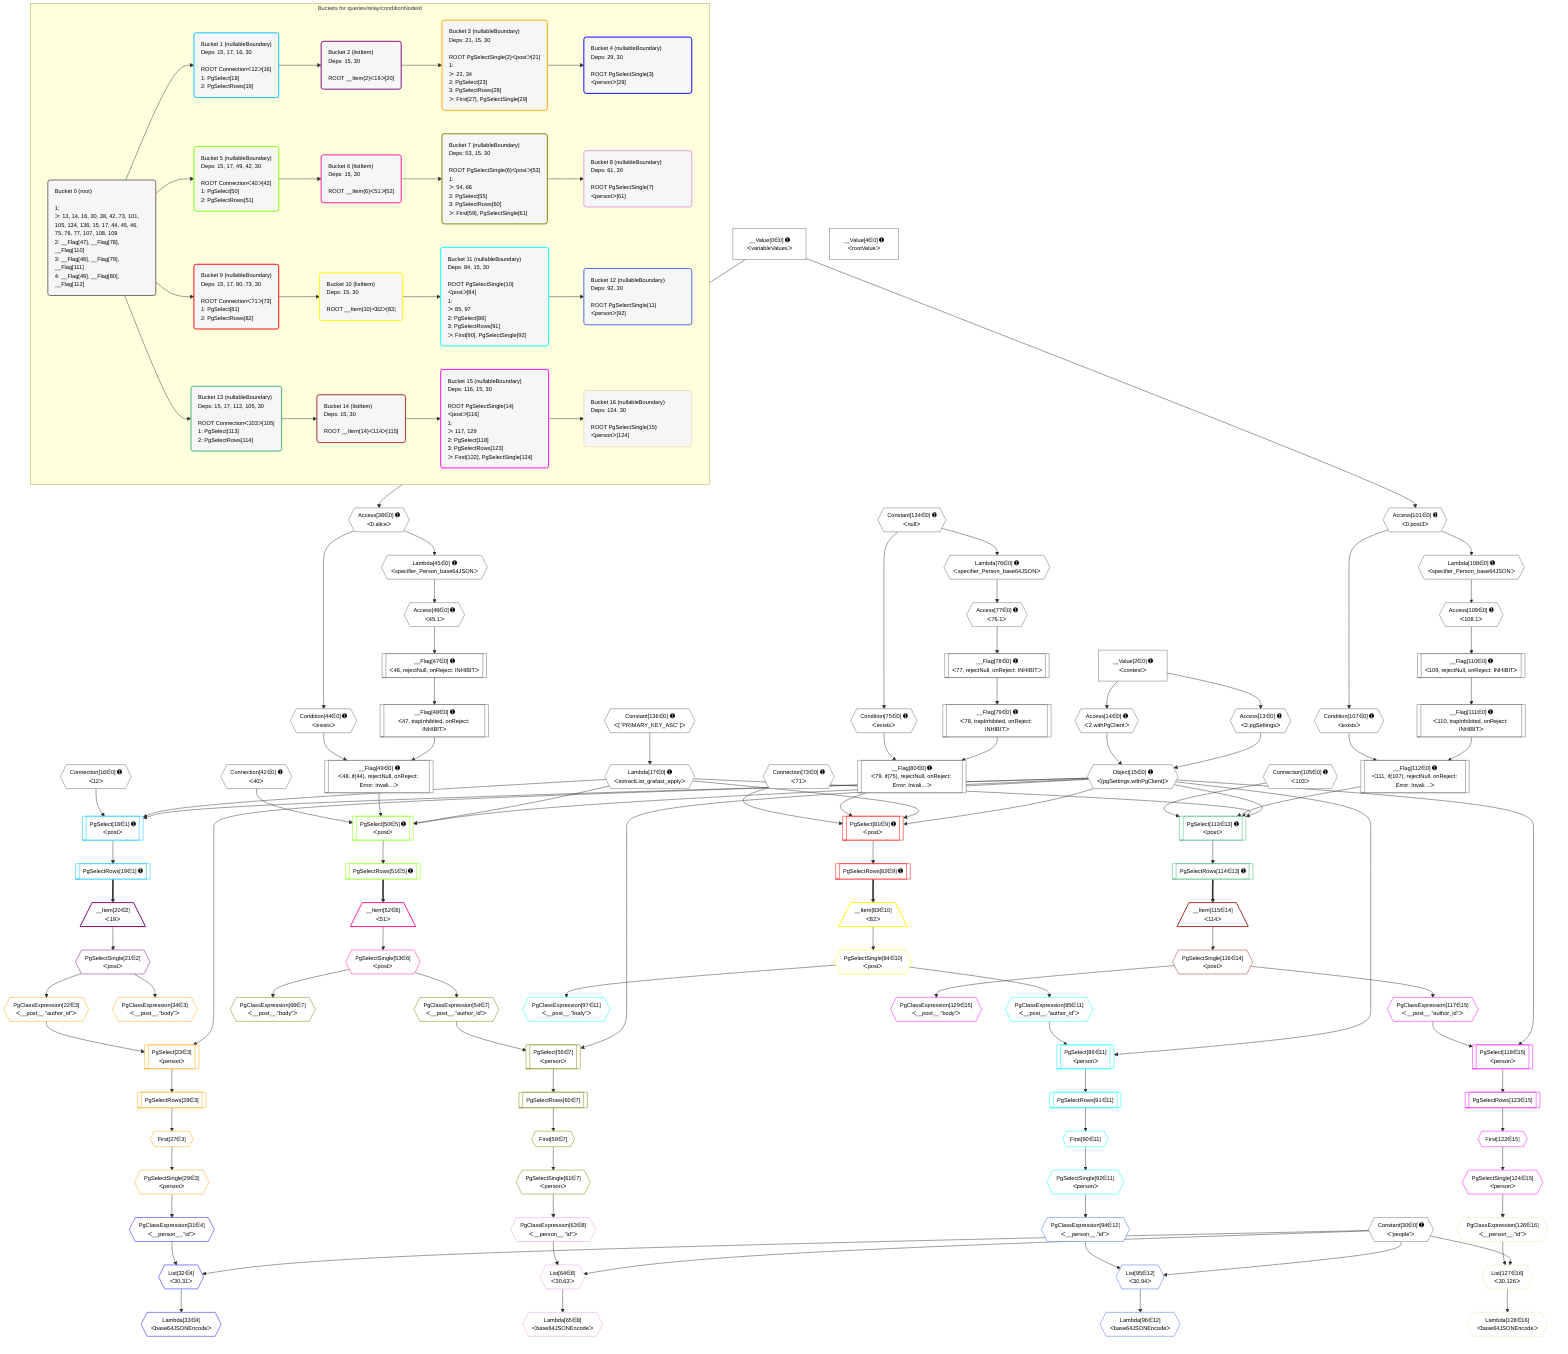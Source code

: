 %%{init: {'themeVariables': { 'fontSize': '12px'}}}%%
graph TD
    classDef path fill:#eee,stroke:#000,color:#000
    classDef plan fill:#fff,stroke-width:1px,color:#000
    classDef itemplan fill:#fff,stroke-width:2px,color:#000
    classDef unbatchedplan fill:#dff,stroke-width:1px,color:#000
    classDef sideeffectplan fill:#fcc,stroke-width:2px,color:#000
    classDef bucket fill:#f6f6f6,color:#000,stroke-width:2px,text-align:left


    %% plan dependencies
    Object15{{"Object[15∈0] ➊<br />ᐸ{pgSettings,withPgClient}ᐳ"}}:::plan
    Access13{{"Access[13∈0] ➊<br />ᐸ2.pgSettingsᐳ"}}:::plan
    Access14{{"Access[14∈0] ➊<br />ᐸ2.withPgClientᐳ"}}:::plan
    Access13 & Access14 --> Object15
    __Flag49[["__Flag[49∈0] ➊<br />ᐸ48, if(44), rejectNull, onReject: Error: Invali…ᐳ"]]:::plan
    __Flag48[["__Flag[48∈0] ➊<br />ᐸ47, trapInhibited, onReject: INHIBITᐳ"]]:::plan
    Condition44{{"Condition[44∈0] ➊<br />ᐸexistsᐳ"}}:::plan
    __Flag48 & Condition44 --> __Flag49
    __Flag80[["__Flag[80∈0] ➊<br />ᐸ79, if(75), rejectNull, onReject: Error: Invali…ᐳ"]]:::plan
    __Flag79[["__Flag[79∈0] ➊<br />ᐸ78, trapInhibited, onReject: INHIBITᐳ"]]:::plan
    Condition75{{"Condition[75∈0] ➊<br />ᐸexistsᐳ"}}:::plan
    __Flag79 & Condition75 --> __Flag80
    __Flag112[["__Flag[112∈0] ➊<br />ᐸ111, if(107), rejectNull, onReject: Error: Invali…ᐳ"]]:::plan
    __Flag111[["__Flag[111∈0] ➊<br />ᐸ110, trapInhibited, onReject: INHIBITᐳ"]]:::plan
    Condition107{{"Condition[107∈0] ➊<br />ᐸexistsᐳ"}}:::plan
    __Flag111 & Condition107 --> __Flag112
    __Value2["__Value[2∈0] ➊<br />ᐸcontextᐳ"]:::plan
    __Value2 --> Access13
    __Value2 --> Access14
    Lambda17{{"Lambda[17∈0] ➊<br />ᐸextractList_grafast_applyᐳ"}}:::plan
    Constant136{{"Constant[136∈0] ➊<br />ᐸ[ 'PRIMARY_KEY_ASC' ]ᐳ"}}:::plan
    Constant136 --> Lambda17
    Access38{{"Access[38∈0] ➊<br />ᐸ0.aliceᐳ"}}:::plan
    __Value0["__Value[0∈0] ➊<br />ᐸvariableValuesᐳ"]:::plan
    __Value0 --> Access38
    Access38 --> Condition44
    Lambda45{{"Lambda[45∈0] ➊<br />ᐸspecifier_Person_base64JSONᐳ"}}:::plan
    Access38 --> Lambda45
    Access46{{"Access[46∈0] ➊<br />ᐸ45.1ᐳ"}}:::plan
    Lambda45 --> Access46
    __Flag47[["__Flag[47∈0] ➊<br />ᐸ46, rejectNull, onReject: INHIBITᐳ"]]:::plan
    Access46 --> __Flag47
    __Flag47 --> __Flag48
    Constant134{{"Constant[134∈0] ➊<br />ᐸnullᐳ"}}:::plan
    Constant134 --> Condition75
    Lambda76{{"Lambda[76∈0] ➊<br />ᐸspecifier_Person_base64JSONᐳ"}}:::plan
    Constant134 --> Lambda76
    Access77{{"Access[77∈0] ➊<br />ᐸ76.1ᐳ"}}:::plan
    Lambda76 --> Access77
    __Flag78[["__Flag[78∈0] ➊<br />ᐸ77, rejectNull, onReject: INHIBITᐳ"]]:::plan
    Access77 --> __Flag78
    __Flag78 --> __Flag79
    Access101{{"Access[101∈0] ➊<br />ᐸ0.post3ᐳ"}}:::plan
    __Value0 --> Access101
    Access101 --> Condition107
    Lambda108{{"Lambda[108∈0] ➊<br />ᐸspecifier_Person_base64JSONᐳ"}}:::plan
    Access101 --> Lambda108
    Access109{{"Access[109∈0] ➊<br />ᐸ108.1ᐳ"}}:::plan
    Lambda108 --> Access109
    __Flag110[["__Flag[110∈0] ➊<br />ᐸ109, rejectNull, onReject: INHIBITᐳ"]]:::plan
    Access109 --> __Flag110
    __Flag110 --> __Flag111
    __Value4["__Value[4∈0] ➊<br />ᐸrootValueᐳ"]:::plan
    Connection16{{"Connection[16∈0] ➊<br />ᐸ12ᐳ"}}:::plan
    Constant30{{"Constant[30∈0] ➊<br />ᐸ'people'ᐳ"}}:::plan
    Connection42{{"Connection[42∈0] ➊<br />ᐸ40ᐳ"}}:::plan
    Connection73{{"Connection[73∈0] ➊<br />ᐸ71ᐳ"}}:::plan
    Connection105{{"Connection[105∈0] ➊<br />ᐸ103ᐳ"}}:::plan
    PgSelect18[["PgSelect[18∈1] ➊<br />ᐸpostᐳ"]]:::plan
    Object15 & Lambda17 & Connection16 --> PgSelect18
    PgSelectRows19[["PgSelectRows[19∈1] ➊"]]:::plan
    PgSelect18 --> PgSelectRows19
    __Item20[/"__Item[20∈2]<br />ᐸ19ᐳ"\]:::itemplan
    PgSelectRows19 ==> __Item20
    PgSelectSingle21{{"PgSelectSingle[21∈2]<br />ᐸpostᐳ"}}:::plan
    __Item20 --> PgSelectSingle21
    PgSelect23[["PgSelect[23∈3]<br />ᐸpersonᐳ"]]:::plan
    PgClassExpression22{{"PgClassExpression[22∈3]<br />ᐸ__post__.”author_id”ᐳ"}}:::plan
    Object15 & PgClassExpression22 --> PgSelect23
    PgSelectSingle21 --> PgClassExpression22
    First27{{"First[27∈3]"}}:::plan
    PgSelectRows28[["PgSelectRows[28∈3]"]]:::plan
    PgSelectRows28 --> First27
    PgSelect23 --> PgSelectRows28
    PgSelectSingle29{{"PgSelectSingle[29∈3]<br />ᐸpersonᐳ"}}:::plan
    First27 --> PgSelectSingle29
    PgClassExpression34{{"PgClassExpression[34∈3]<br />ᐸ__post__.”body”ᐳ"}}:::plan
    PgSelectSingle21 --> PgClassExpression34
    List32{{"List[32∈4]<br />ᐸ30,31ᐳ"}}:::plan
    PgClassExpression31{{"PgClassExpression[31∈4]<br />ᐸ__person__.”id”ᐳ"}}:::plan
    Constant30 & PgClassExpression31 --> List32
    PgSelectSingle29 --> PgClassExpression31
    Lambda33{{"Lambda[33∈4]<br />ᐸbase64JSONEncodeᐳ"}}:::plan
    List32 --> Lambda33
    PgSelect50[["PgSelect[50∈5] ➊<br />ᐸpostᐳ"]]:::plan
    Object15 & Lambda17 & __Flag49 & Connection42 --> PgSelect50
    PgSelectRows51[["PgSelectRows[51∈5] ➊"]]:::plan
    PgSelect50 --> PgSelectRows51
    __Item52[/"__Item[52∈6]<br />ᐸ51ᐳ"\]:::itemplan
    PgSelectRows51 ==> __Item52
    PgSelectSingle53{{"PgSelectSingle[53∈6]<br />ᐸpostᐳ"}}:::plan
    __Item52 --> PgSelectSingle53
    PgSelect55[["PgSelect[55∈7]<br />ᐸpersonᐳ"]]:::plan
    PgClassExpression54{{"PgClassExpression[54∈7]<br />ᐸ__post__.”author_id”ᐳ"}}:::plan
    Object15 & PgClassExpression54 --> PgSelect55
    PgSelectSingle53 --> PgClassExpression54
    First59{{"First[59∈7]"}}:::plan
    PgSelectRows60[["PgSelectRows[60∈7]"]]:::plan
    PgSelectRows60 --> First59
    PgSelect55 --> PgSelectRows60
    PgSelectSingle61{{"PgSelectSingle[61∈7]<br />ᐸpersonᐳ"}}:::plan
    First59 --> PgSelectSingle61
    PgClassExpression66{{"PgClassExpression[66∈7]<br />ᐸ__post__.”body”ᐳ"}}:::plan
    PgSelectSingle53 --> PgClassExpression66
    List64{{"List[64∈8]<br />ᐸ30,63ᐳ"}}:::plan
    PgClassExpression63{{"PgClassExpression[63∈8]<br />ᐸ__person__.”id”ᐳ"}}:::plan
    Constant30 & PgClassExpression63 --> List64
    PgSelectSingle61 --> PgClassExpression63
    Lambda65{{"Lambda[65∈8]<br />ᐸbase64JSONEncodeᐳ"}}:::plan
    List64 --> Lambda65
    PgSelect81[["PgSelect[81∈9] ➊<br />ᐸpostᐳ"]]:::plan
    Object15 & Lambda17 & __Flag80 & Connection73 --> PgSelect81
    PgSelectRows82[["PgSelectRows[82∈9] ➊"]]:::plan
    PgSelect81 --> PgSelectRows82
    __Item83[/"__Item[83∈10]<br />ᐸ82ᐳ"\]:::itemplan
    PgSelectRows82 ==> __Item83
    PgSelectSingle84{{"PgSelectSingle[84∈10]<br />ᐸpostᐳ"}}:::plan
    __Item83 --> PgSelectSingle84
    PgSelect86[["PgSelect[86∈11]<br />ᐸpersonᐳ"]]:::plan
    PgClassExpression85{{"PgClassExpression[85∈11]<br />ᐸ__post__.”author_id”ᐳ"}}:::plan
    Object15 & PgClassExpression85 --> PgSelect86
    PgSelectSingle84 --> PgClassExpression85
    First90{{"First[90∈11]"}}:::plan
    PgSelectRows91[["PgSelectRows[91∈11]"]]:::plan
    PgSelectRows91 --> First90
    PgSelect86 --> PgSelectRows91
    PgSelectSingle92{{"PgSelectSingle[92∈11]<br />ᐸpersonᐳ"}}:::plan
    First90 --> PgSelectSingle92
    PgClassExpression97{{"PgClassExpression[97∈11]<br />ᐸ__post__.”body”ᐳ"}}:::plan
    PgSelectSingle84 --> PgClassExpression97
    List95{{"List[95∈12]<br />ᐸ30,94ᐳ"}}:::plan
    PgClassExpression94{{"PgClassExpression[94∈12]<br />ᐸ__person__.”id”ᐳ"}}:::plan
    Constant30 & PgClassExpression94 --> List95
    PgSelectSingle92 --> PgClassExpression94
    Lambda96{{"Lambda[96∈12]<br />ᐸbase64JSONEncodeᐳ"}}:::plan
    List95 --> Lambda96
    PgSelect113[["PgSelect[113∈13] ➊<br />ᐸpostᐳ"]]:::plan
    Object15 & Lambda17 & __Flag112 & Connection105 --> PgSelect113
    PgSelectRows114[["PgSelectRows[114∈13] ➊"]]:::plan
    PgSelect113 --> PgSelectRows114
    __Item115[/"__Item[115∈14]<br />ᐸ114ᐳ"\]:::itemplan
    PgSelectRows114 ==> __Item115
    PgSelectSingle116{{"PgSelectSingle[116∈14]<br />ᐸpostᐳ"}}:::plan
    __Item115 --> PgSelectSingle116
    PgSelect118[["PgSelect[118∈15]<br />ᐸpersonᐳ"]]:::plan
    PgClassExpression117{{"PgClassExpression[117∈15]<br />ᐸ__post__.”author_id”ᐳ"}}:::plan
    Object15 & PgClassExpression117 --> PgSelect118
    PgSelectSingle116 --> PgClassExpression117
    First122{{"First[122∈15]"}}:::plan
    PgSelectRows123[["PgSelectRows[123∈15]"]]:::plan
    PgSelectRows123 --> First122
    PgSelect118 --> PgSelectRows123
    PgSelectSingle124{{"PgSelectSingle[124∈15]<br />ᐸpersonᐳ"}}:::plan
    First122 --> PgSelectSingle124
    PgClassExpression129{{"PgClassExpression[129∈15]<br />ᐸ__post__.”body”ᐳ"}}:::plan
    PgSelectSingle116 --> PgClassExpression129
    List127{{"List[127∈16]<br />ᐸ30,126ᐳ"}}:::plan
    PgClassExpression126{{"PgClassExpression[126∈16]<br />ᐸ__person__.”id”ᐳ"}}:::plan
    Constant30 & PgClassExpression126 --> List127
    PgSelectSingle124 --> PgClassExpression126
    Lambda128{{"Lambda[128∈16]<br />ᐸbase64JSONEncodeᐳ"}}:::plan
    List127 --> Lambda128

    %% define steps

    subgraph "Buckets for queries/relay/conditionNodeId"
    Bucket0("Bucket 0 (root)<br /><br />1: <br />ᐳ: 13, 14, 16, 30, 38, 42, 73, 101, 105, 134, 136, 15, 17, 44, 45, 46, 75, 76, 77, 107, 108, 109<br />2: __Flag[47], __Flag[78], __Flag[110]<br />3: __Flag[48], __Flag[79], __Flag[111]<br />4: __Flag[49], __Flag[80], __Flag[112]"):::bucket
    classDef bucket0 stroke:#696969
    class Bucket0,__Value0,__Value2,__Value4,Access13,Access14,Object15,Connection16,Lambda17,Constant30,Access38,Connection42,Condition44,Lambda45,Access46,__Flag47,__Flag48,__Flag49,Connection73,Condition75,Lambda76,Access77,__Flag78,__Flag79,__Flag80,Access101,Connection105,Condition107,Lambda108,Access109,__Flag110,__Flag111,__Flag112,Constant134,Constant136 bucket0
    Bucket1("Bucket 1 (nullableBoundary)<br />Deps: 15, 17, 16, 30<br /><br />ROOT Connectionᐸ12ᐳ[16]<br />1: PgSelect[18]<br />2: PgSelectRows[19]"):::bucket
    classDef bucket1 stroke:#00bfff
    class Bucket1,PgSelect18,PgSelectRows19 bucket1
    Bucket2("Bucket 2 (listItem)<br />Deps: 15, 30<br /><br />ROOT __Item{2}ᐸ19ᐳ[20]"):::bucket
    classDef bucket2 stroke:#7f007f
    class Bucket2,__Item20,PgSelectSingle21 bucket2
    Bucket3("Bucket 3 (nullableBoundary)<br />Deps: 21, 15, 30<br /><br />ROOT PgSelectSingle{2}ᐸpostᐳ[21]<br />1: <br />ᐳ: 22, 34<br />2: PgSelect[23]<br />3: PgSelectRows[28]<br />ᐳ: First[27], PgSelectSingle[29]"):::bucket
    classDef bucket3 stroke:#ffa500
    class Bucket3,PgClassExpression22,PgSelect23,First27,PgSelectRows28,PgSelectSingle29,PgClassExpression34 bucket3
    Bucket4("Bucket 4 (nullableBoundary)<br />Deps: 29, 30<br /><br />ROOT PgSelectSingle{3}ᐸpersonᐳ[29]"):::bucket
    classDef bucket4 stroke:#0000ff
    class Bucket4,PgClassExpression31,List32,Lambda33 bucket4
    Bucket5("Bucket 5 (nullableBoundary)<br />Deps: 15, 17, 49, 42, 30<br /><br />ROOT Connectionᐸ40ᐳ[42]<br />1: PgSelect[50]<br />2: PgSelectRows[51]"):::bucket
    classDef bucket5 stroke:#7fff00
    class Bucket5,PgSelect50,PgSelectRows51 bucket5
    Bucket6("Bucket 6 (listItem)<br />Deps: 15, 30<br /><br />ROOT __Item{6}ᐸ51ᐳ[52]"):::bucket
    classDef bucket6 stroke:#ff1493
    class Bucket6,__Item52,PgSelectSingle53 bucket6
    Bucket7("Bucket 7 (nullableBoundary)<br />Deps: 53, 15, 30<br /><br />ROOT PgSelectSingle{6}ᐸpostᐳ[53]<br />1: <br />ᐳ: 54, 66<br />2: PgSelect[55]<br />3: PgSelectRows[60]<br />ᐳ: First[59], PgSelectSingle[61]"):::bucket
    classDef bucket7 stroke:#808000
    class Bucket7,PgClassExpression54,PgSelect55,First59,PgSelectRows60,PgSelectSingle61,PgClassExpression66 bucket7
    Bucket8("Bucket 8 (nullableBoundary)<br />Deps: 61, 30<br /><br />ROOT PgSelectSingle{7}ᐸpersonᐳ[61]"):::bucket
    classDef bucket8 stroke:#dda0dd
    class Bucket8,PgClassExpression63,List64,Lambda65 bucket8
    Bucket9("Bucket 9 (nullableBoundary)<br />Deps: 15, 17, 80, 73, 30<br /><br />ROOT Connectionᐸ71ᐳ[73]<br />1: PgSelect[81]<br />2: PgSelectRows[82]"):::bucket
    classDef bucket9 stroke:#ff0000
    class Bucket9,PgSelect81,PgSelectRows82 bucket9
    Bucket10("Bucket 10 (listItem)<br />Deps: 15, 30<br /><br />ROOT __Item{10}ᐸ82ᐳ[83]"):::bucket
    classDef bucket10 stroke:#ffff00
    class Bucket10,__Item83,PgSelectSingle84 bucket10
    Bucket11("Bucket 11 (nullableBoundary)<br />Deps: 84, 15, 30<br /><br />ROOT PgSelectSingle{10}ᐸpostᐳ[84]<br />1: <br />ᐳ: 85, 97<br />2: PgSelect[86]<br />3: PgSelectRows[91]<br />ᐳ: First[90], PgSelectSingle[92]"):::bucket
    classDef bucket11 stroke:#00ffff
    class Bucket11,PgClassExpression85,PgSelect86,First90,PgSelectRows91,PgSelectSingle92,PgClassExpression97 bucket11
    Bucket12("Bucket 12 (nullableBoundary)<br />Deps: 92, 30<br /><br />ROOT PgSelectSingle{11}ᐸpersonᐳ[92]"):::bucket
    classDef bucket12 stroke:#4169e1
    class Bucket12,PgClassExpression94,List95,Lambda96 bucket12
    Bucket13("Bucket 13 (nullableBoundary)<br />Deps: 15, 17, 112, 105, 30<br /><br />ROOT Connectionᐸ103ᐳ[105]<br />1: PgSelect[113]<br />2: PgSelectRows[114]"):::bucket
    classDef bucket13 stroke:#3cb371
    class Bucket13,PgSelect113,PgSelectRows114 bucket13
    Bucket14("Bucket 14 (listItem)<br />Deps: 15, 30<br /><br />ROOT __Item{14}ᐸ114ᐳ[115]"):::bucket
    classDef bucket14 stroke:#a52a2a
    class Bucket14,__Item115,PgSelectSingle116 bucket14
    Bucket15("Bucket 15 (nullableBoundary)<br />Deps: 116, 15, 30<br /><br />ROOT PgSelectSingle{14}ᐸpostᐳ[116]<br />1: <br />ᐳ: 117, 129<br />2: PgSelect[118]<br />3: PgSelectRows[123]<br />ᐳ: First[122], PgSelectSingle[124]"):::bucket
    classDef bucket15 stroke:#ff00ff
    class Bucket15,PgClassExpression117,PgSelect118,First122,PgSelectRows123,PgSelectSingle124,PgClassExpression129 bucket15
    Bucket16("Bucket 16 (nullableBoundary)<br />Deps: 124, 30<br /><br />ROOT PgSelectSingle{15}ᐸpersonᐳ[124]"):::bucket
    classDef bucket16 stroke:#f5deb3
    class Bucket16,PgClassExpression126,List127,Lambda128 bucket16
    Bucket0 --> Bucket1 & Bucket5 & Bucket9 & Bucket13
    Bucket1 --> Bucket2
    Bucket2 --> Bucket3
    Bucket3 --> Bucket4
    Bucket5 --> Bucket6
    Bucket6 --> Bucket7
    Bucket7 --> Bucket8
    Bucket9 --> Bucket10
    Bucket10 --> Bucket11
    Bucket11 --> Bucket12
    Bucket13 --> Bucket14
    Bucket14 --> Bucket15
    Bucket15 --> Bucket16
    end